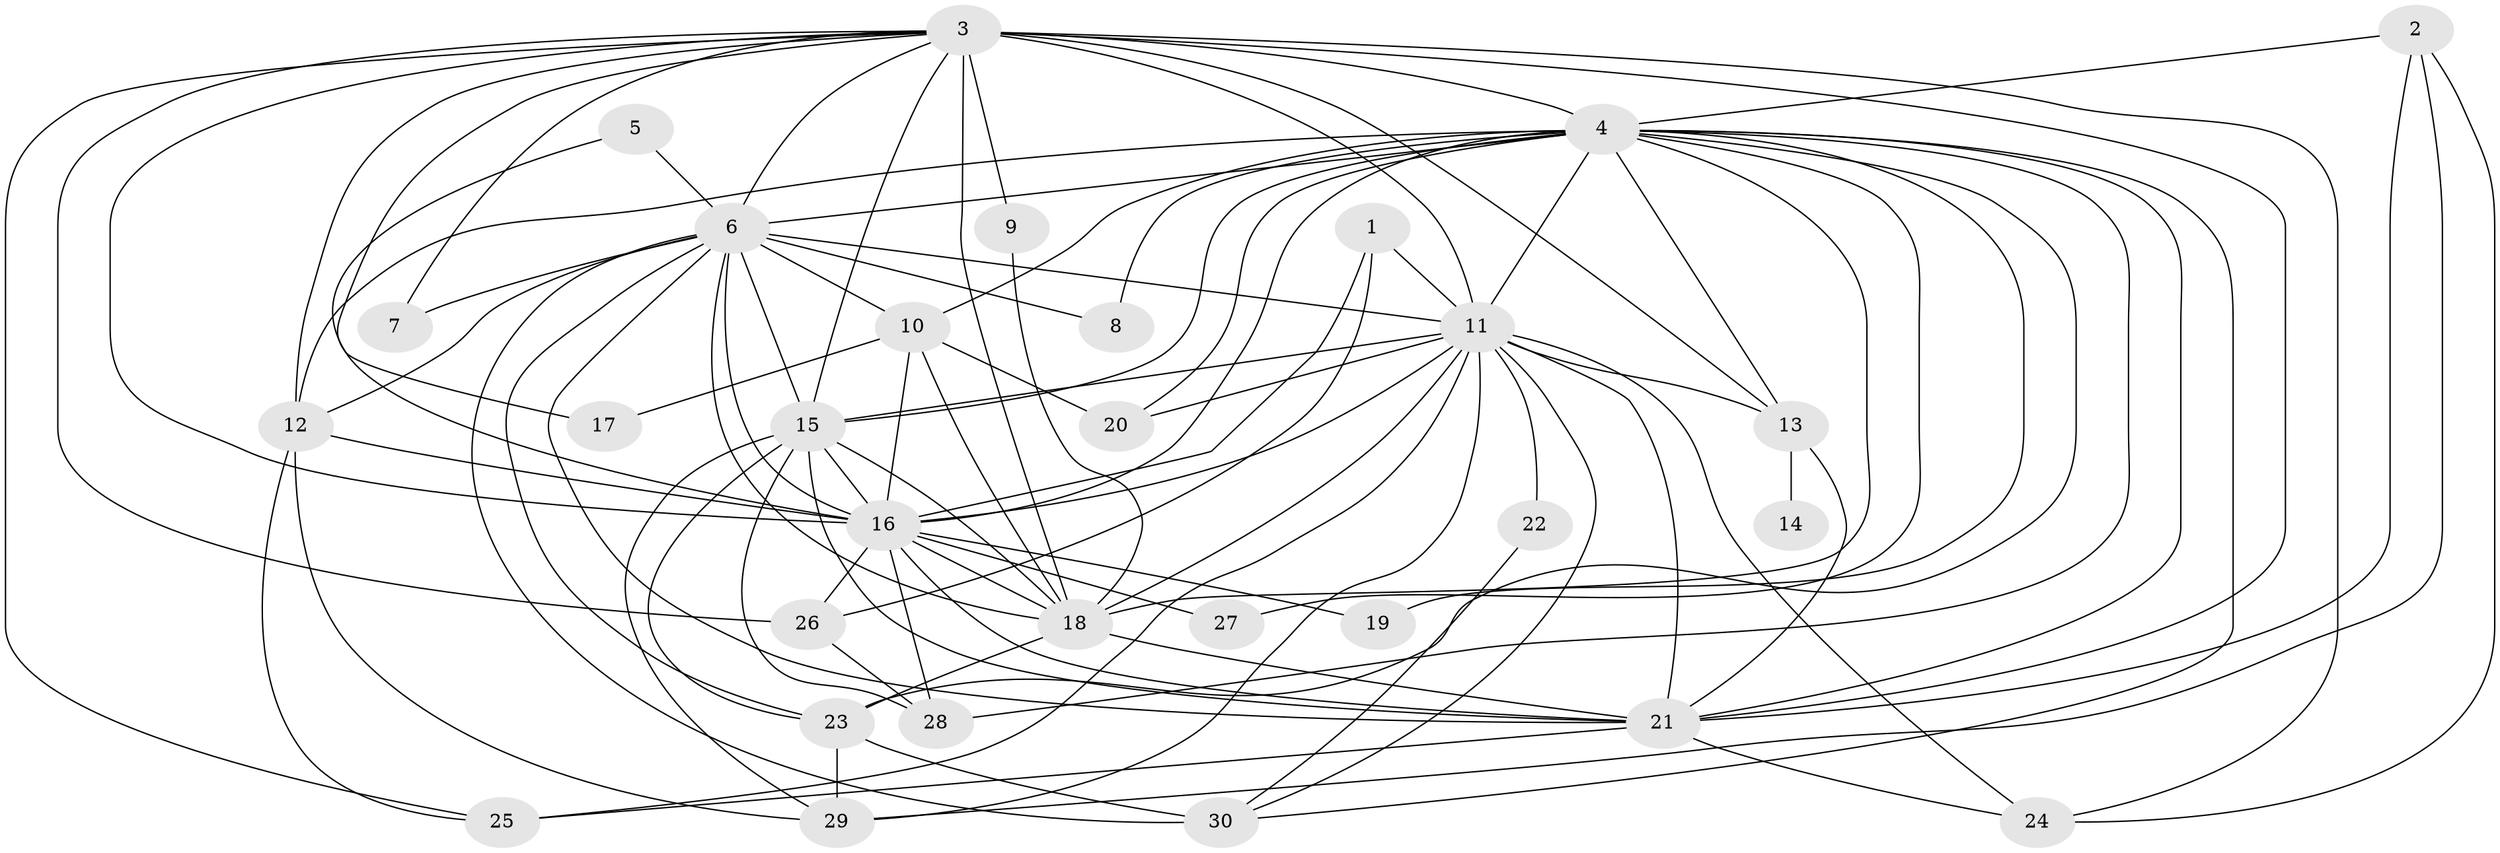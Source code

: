 // original degree distribution, {14: 0.0273972602739726, 17: 0.0273972602739726, 16: 0.0136986301369863, 18: 0.0136986301369863, 26: 0.0136986301369863, 12: 0.0136986301369863, 21: 0.0136986301369863, 20: 0.0136986301369863, 2: 0.5342465753424658, 3: 0.2191780821917808, 6: 0.0547945205479452, 4: 0.0410958904109589, 5: 0.0136986301369863}
// Generated by graph-tools (version 1.1) at 2025/36/03/04/25 23:36:35]
// undirected, 30 vertices, 92 edges
graph export_dot {
  node [color=gray90,style=filled];
  1;
  2;
  3;
  4;
  5;
  6;
  7;
  8;
  9;
  10;
  11;
  12;
  13;
  14;
  15;
  16;
  17;
  18;
  19;
  20;
  21;
  22;
  23;
  24;
  25;
  26;
  27;
  28;
  29;
  30;
  1 -- 11 [weight=1.0];
  1 -- 16 [weight=1.0];
  1 -- 26 [weight=1.0];
  2 -- 4 [weight=1.0];
  2 -- 21 [weight=1.0];
  2 -- 24 [weight=1.0];
  2 -- 29 [weight=1.0];
  3 -- 4 [weight=2.0];
  3 -- 6 [weight=1.0];
  3 -- 7 [weight=1.0];
  3 -- 9 [weight=1.0];
  3 -- 11 [weight=3.0];
  3 -- 12 [weight=1.0];
  3 -- 13 [weight=1.0];
  3 -- 15 [weight=1.0];
  3 -- 16 [weight=2.0];
  3 -- 17 [weight=1.0];
  3 -- 18 [weight=1.0];
  3 -- 21 [weight=2.0];
  3 -- 24 [weight=1.0];
  3 -- 25 [weight=1.0];
  3 -- 26 [weight=1.0];
  4 -- 6 [weight=2.0];
  4 -- 8 [weight=2.0];
  4 -- 10 [weight=1.0];
  4 -- 11 [weight=2.0];
  4 -- 12 [weight=1.0];
  4 -- 13 [weight=1.0];
  4 -- 15 [weight=1.0];
  4 -- 16 [weight=2.0];
  4 -- 18 [weight=1.0];
  4 -- 19 [weight=1.0];
  4 -- 20 [weight=1.0];
  4 -- 21 [weight=3.0];
  4 -- 23 [weight=1.0];
  4 -- 27 [weight=1.0];
  4 -- 28 [weight=1.0];
  4 -- 30 [weight=1.0];
  5 -- 6 [weight=1.0];
  5 -- 16 [weight=1.0];
  6 -- 7 [weight=1.0];
  6 -- 8 [weight=1.0];
  6 -- 10 [weight=2.0];
  6 -- 11 [weight=2.0];
  6 -- 12 [weight=1.0];
  6 -- 15 [weight=1.0];
  6 -- 16 [weight=3.0];
  6 -- 18 [weight=1.0];
  6 -- 21 [weight=2.0];
  6 -- 23 [weight=1.0];
  6 -- 30 [weight=2.0];
  9 -- 18 [weight=1.0];
  10 -- 16 [weight=1.0];
  10 -- 17 [weight=1.0];
  10 -- 18 [weight=1.0];
  10 -- 20 [weight=1.0];
  11 -- 13 [weight=1.0];
  11 -- 15 [weight=2.0];
  11 -- 16 [weight=6.0];
  11 -- 18 [weight=3.0];
  11 -- 20 [weight=1.0];
  11 -- 21 [weight=2.0];
  11 -- 22 [weight=1.0];
  11 -- 24 [weight=1.0];
  11 -- 25 [weight=1.0];
  11 -- 29 [weight=1.0];
  11 -- 30 [weight=1.0];
  12 -- 16 [weight=2.0];
  12 -- 25 [weight=1.0];
  12 -- 29 [weight=1.0];
  13 -- 14 [weight=1.0];
  13 -- 21 [weight=1.0];
  15 -- 16 [weight=2.0];
  15 -- 18 [weight=1.0];
  15 -- 21 [weight=1.0];
  15 -- 23 [weight=1.0];
  15 -- 28 [weight=1.0];
  15 -- 29 [weight=1.0];
  16 -- 18 [weight=2.0];
  16 -- 19 [weight=1.0];
  16 -- 21 [weight=2.0];
  16 -- 26 [weight=1.0];
  16 -- 27 [weight=1.0];
  16 -- 28 [weight=2.0];
  18 -- 21 [weight=1.0];
  18 -- 23 [weight=1.0];
  21 -- 24 [weight=1.0];
  21 -- 25 [weight=1.0];
  22 -- 30 [weight=1.0];
  23 -- 29 [weight=1.0];
  23 -- 30 [weight=1.0];
  26 -- 28 [weight=1.0];
}

